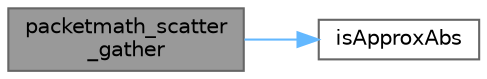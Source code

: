 digraph "packetmath_scatter_gather"
{
 // LATEX_PDF_SIZE
  bgcolor="transparent";
  edge [fontname=Helvetica,fontsize=10,labelfontname=Helvetica,labelfontsize=10];
  node [fontname=Helvetica,fontsize=10,shape=box,height=0.2,width=0.4];
  rankdir="LR";
  Node1 [id="Node000001",label="packetmath_scatter\l_gather",height=0.2,width=0.4,color="gray40", fillcolor="grey60", style="filled", fontcolor="black",tooltip=" "];
  Node1 -> Node2 [id="edge1_Node000001_Node000002",color="steelblue1",style="solid",tooltip=" "];
  Node2 [id="Node000002",label="isApproxAbs",height=0.2,width=0.4,color="grey40", fillcolor="white", style="filled",URL="$packetmath_8cpp.html#a0ce31a4524b11b96adc1a987a32c585f",tooltip=" "];
}
